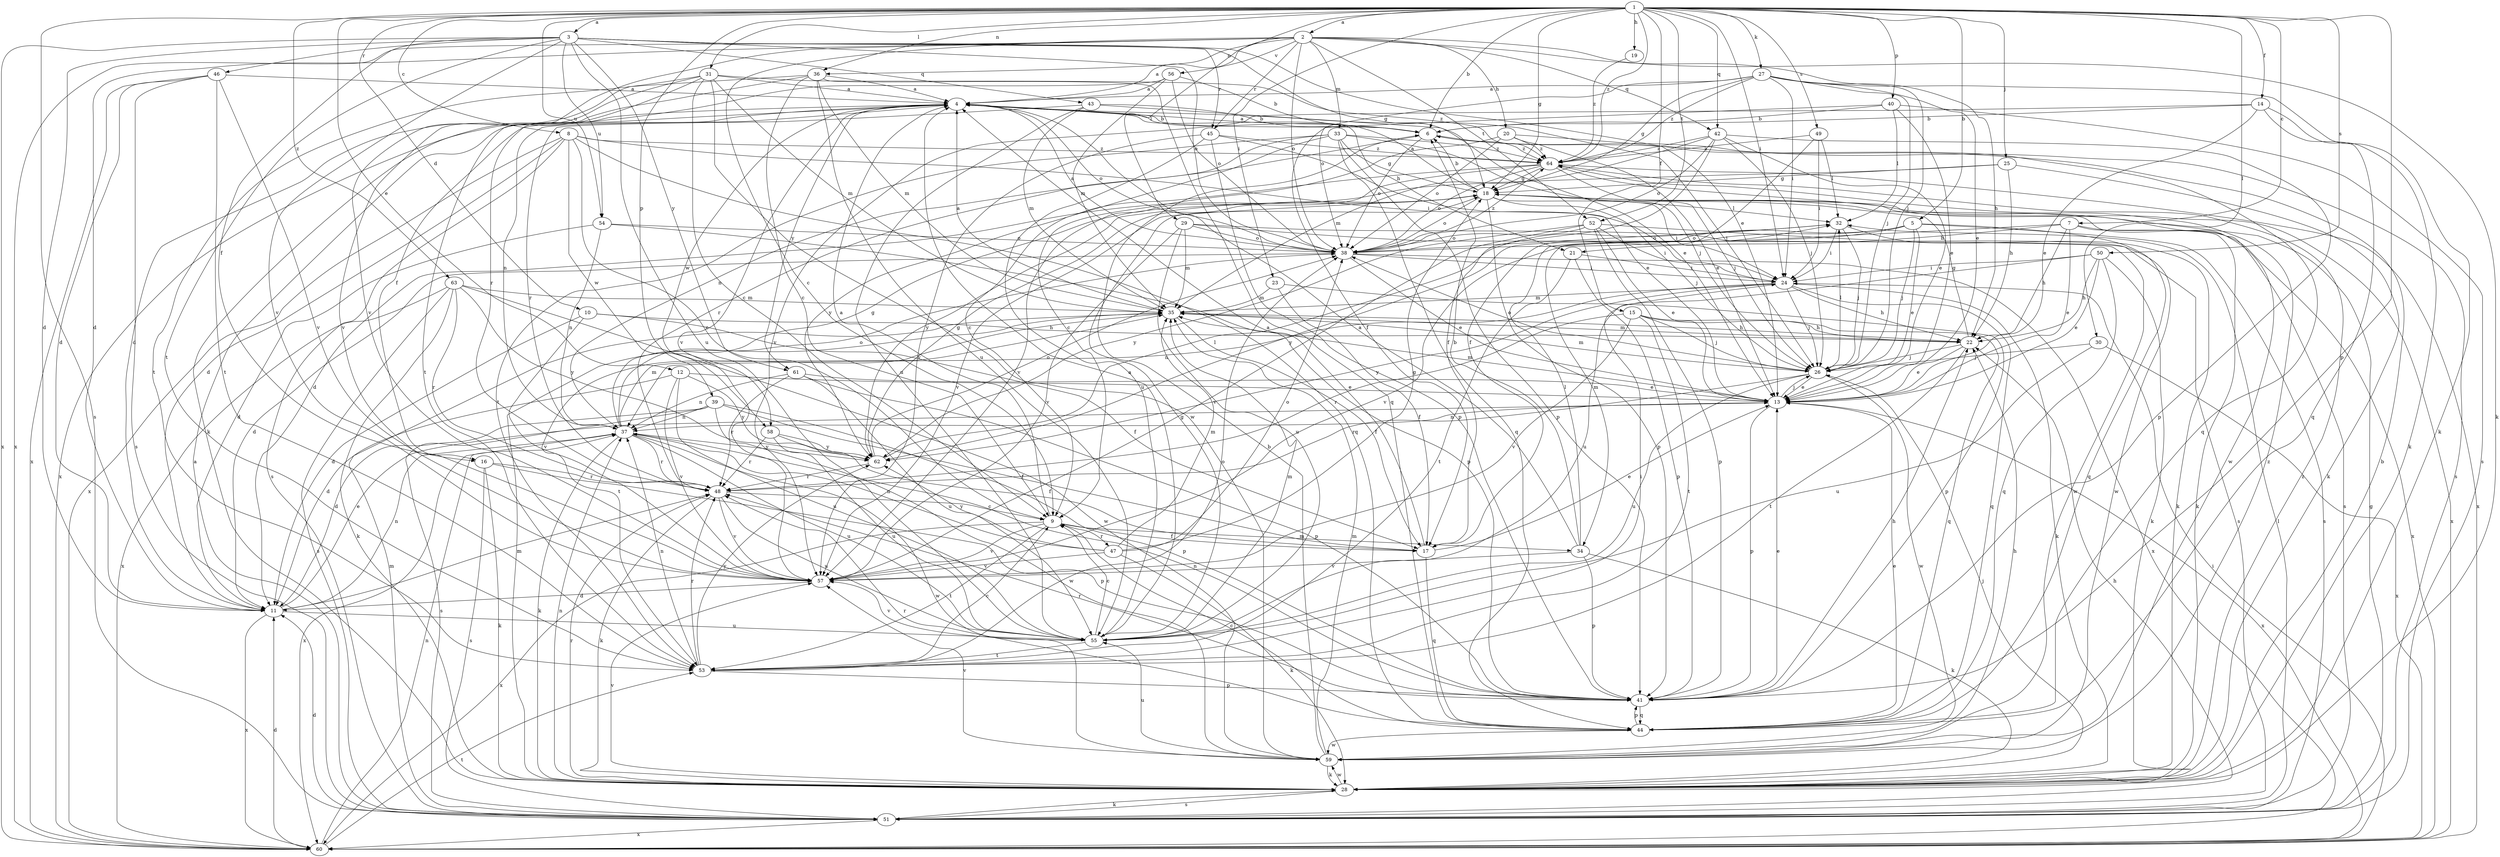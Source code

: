 strict digraph  {
	1 -> 2 [label=a];
	1 -> 3 [label=a];
	2 -> 4 [label=a];
	6 -> 4 [label=a];
	9 -> 4 [label=a];
	17 -> 4 [label=a];
	18 -> 4 [label=a];
	27 -> 4 [label=a];
	31 -> 4 [label=a];
	34 -> 4 [label=a];
	35 -> 4 [label=a];
	36 -> 4 [label=a];
	38 -> 4 [label=a];
	46 -> 4 [label=a];
	51 -> 4 [label=a];
	55 -> 4 [label=a];
	56 -> 4 [label=a];
	1 -> 5 [label=b];
	1 -> 6 [label=b];
	4 -> 6 [label=b];
	14 -> 6 [label=b];
	18 -> 6 [label=b];
	28 -> 6 [label=b];
	34 -> 6 [label=b];
	40 -> 6 [label=b];
	43 -> 6 [label=b];
	56 -> 6 [label=b];
	59 -> 6 [label=b];
	1 -> 7 [label=c];
	1 -> 8 [label=c];
	2 -> 9 [label=c];
	8 -> 9 [label=c];
	20 -> 9 [label=c];
	31 -> 9 [label=c];
	33 -> 9 [label=c];
	36 -> 9 [label=c];
	44 -> 9 [label=c];
	48 -> 9 [label=c];
	53 -> 9 [label=c];
	55 -> 9 [label=c];
	1 -> 10 [label=d];
	2 -> 11 [label=d];
	3 -> 11 [label=d];
	8 -> 11 [label=d];
	10 -> 11 [label=d];
	12 -> 11 [label=d];
	25 -> 11 [label=d];
	36 -> 11 [label=d];
	38 -> 11 [label=d];
	39 -> 11 [label=d];
	46 -> 11 [label=d];
	51 -> 11 [label=d];
	54 -> 11 [label=d];
	57 -> 11 [label=d];
	60 -> 11 [label=d];
	1 -> 12 [label=e];
	3 -> 13 [label=e];
	5 -> 13 [label=e];
	7 -> 13 [label=e];
	11 -> 13 [label=e];
	12 -> 13 [label=e];
	14 -> 13 [label=e];
	17 -> 13 [label=e];
	20 -> 13 [label=e];
	22 -> 13 [label=e];
	26 -> 13 [label=e];
	27 -> 13 [label=e];
	38 -> 13 [label=e];
	40 -> 13 [label=e];
	41 -> 13 [label=e];
	42 -> 13 [label=e];
	43 -> 13 [label=e];
	44 -> 13 [label=e];
	45 -> 13 [label=e];
	50 -> 13 [label=e];
	52 -> 13 [label=e];
	61 -> 13 [label=e];
	1 -> 14 [label=f];
	1 -> 15 [label=f];
	3 -> 16 [label=f];
	4 -> 16 [label=f];
	9 -> 17 [label=f];
	10 -> 17 [label=f];
	23 -> 17 [label=f];
	35 -> 17 [label=f];
	39 -> 17 [label=f];
	40 -> 17 [label=f];
	42 -> 17 [label=f];
	49 -> 17 [label=f];
	58 -> 17 [label=f];
	1 -> 18 [label=g];
	3 -> 18 [label=g];
	22 -> 18 [label=g];
	25 -> 18 [label=g];
	27 -> 18 [label=g];
	33 -> 18 [label=g];
	37 -> 18 [label=g];
	47 -> 18 [label=g];
	51 -> 18 [label=g];
	55 -> 18 [label=g];
	62 -> 18 [label=g];
	64 -> 18 [label=g];
	1 -> 19 [label=h];
	2 -> 20 [label=h];
	4 -> 21 [label=h];
	7 -> 21 [label=h];
	7 -> 22 [label=h];
	10 -> 22 [label=h];
	15 -> 22 [label=h];
	24 -> 22 [label=h];
	25 -> 22 [label=h];
	27 -> 22 [label=h];
	35 -> 22 [label=h];
	41 -> 22 [label=h];
	50 -> 22 [label=h];
	51 -> 22 [label=h];
	59 -> 22 [label=h];
	1 -> 23 [label=i];
	1 -> 24 [label=i];
	8 -> 24 [label=i];
	18 -> 24 [label=i];
	21 -> 24 [label=i];
	27 -> 24 [label=i];
	32 -> 24 [label=i];
	38 -> 24 [label=i];
	49 -> 24 [label=i];
	50 -> 24 [label=i];
	52 -> 24 [label=i];
	53 -> 24 [label=i];
	60 -> 24 [label=i];
	1 -> 25 [label=j];
	2 -> 26 [label=j];
	4 -> 26 [label=j];
	5 -> 26 [label=j];
	13 -> 26 [label=j];
	15 -> 26 [label=j];
	18 -> 26 [label=j];
	22 -> 26 [label=j];
	24 -> 26 [label=j];
	27 -> 26 [label=j];
	28 -> 26 [label=j];
	30 -> 26 [label=j];
	32 -> 26 [label=j];
	33 -> 26 [label=j];
	42 -> 26 [label=j];
	64 -> 26 [label=j];
	1 -> 27 [label=k];
	2 -> 28 [label=k];
	7 -> 28 [label=k];
	14 -> 28 [label=k];
	16 -> 28 [label=k];
	24 -> 28 [label=k];
	25 -> 28 [label=k];
	27 -> 28 [label=k];
	32 -> 28 [label=k];
	34 -> 28 [label=k];
	36 -> 28 [label=k];
	37 -> 28 [label=k];
	47 -> 28 [label=k];
	48 -> 28 [label=k];
	50 -> 28 [label=k];
	51 -> 28 [label=k];
	59 -> 28 [label=k];
	63 -> 28 [label=k];
	1 -> 29 [label=l];
	1 -> 30 [label=l];
	1 -> 31 [label=l];
	18 -> 32 [label=l];
	26 -> 32 [label=l];
	34 -> 32 [label=l];
	40 -> 32 [label=l];
	49 -> 32 [label=l];
	51 -> 32 [label=l];
	62 -> 32 [label=l];
	2 -> 33 [label=m];
	5 -> 34 [label=m];
	9 -> 34 [label=m];
	13 -> 35 [label=m];
	22 -> 35 [label=m];
	23 -> 35 [label=m];
	24 -> 35 [label=m];
	26 -> 35 [label=m];
	28 -> 35 [label=m];
	29 -> 35 [label=m];
	31 -> 35 [label=m];
	36 -> 35 [label=m];
	37 -> 35 [label=m];
	42 -> 35 [label=m];
	43 -> 35 [label=m];
	47 -> 35 [label=m];
	51 -> 35 [label=m];
	55 -> 35 [label=m];
	56 -> 35 [label=m];
	59 -> 35 [label=m];
	63 -> 35 [label=m];
	1 -> 36 [label=n];
	2 -> 36 [label=n];
	4 -> 37 [label=n];
	6 -> 37 [label=n];
	11 -> 37 [label=n];
	13 -> 37 [label=n];
	24 -> 37 [label=n];
	28 -> 37 [label=n];
	39 -> 37 [label=n];
	41 -> 37 [label=n];
	47 -> 37 [label=n];
	53 -> 37 [label=n];
	54 -> 37 [label=n];
	60 -> 37 [label=n];
	61 -> 37 [label=n];
	2 -> 38 [label=o];
	3 -> 38 [label=o];
	4 -> 38 [label=o];
	5 -> 38 [label=o];
	6 -> 38 [label=o];
	18 -> 38 [label=o];
	20 -> 38 [label=o];
	26 -> 38 [label=o];
	27 -> 38 [label=o];
	29 -> 38 [label=o];
	32 -> 38 [label=o];
	37 -> 38 [label=o];
	42 -> 38 [label=o];
	47 -> 38 [label=o];
	52 -> 38 [label=o];
	53 -> 38 [label=o];
	54 -> 38 [label=o];
	56 -> 38 [label=o];
	62 -> 38 [label=o];
	64 -> 38 [label=o];
	1 -> 39 [label=p];
	1 -> 40 [label=p];
	1 -> 41 [label=p];
	13 -> 41 [label=p];
	16 -> 41 [label=p];
	18 -> 41 [label=p];
	21 -> 41 [label=p];
	23 -> 41 [label=p];
	33 -> 41 [label=p];
	34 -> 41 [label=p];
	39 -> 41 [label=p];
	42 -> 41 [label=p];
	44 -> 41 [label=p];
	45 -> 41 [label=p];
	52 -> 41 [label=p];
	53 -> 41 [label=p];
	54 -> 41 [label=p];
	61 -> 41 [label=p];
	1 -> 42 [label=q];
	2 -> 42 [label=q];
	3 -> 43 [label=q];
	5 -> 44 [label=q];
	8 -> 44 [label=q];
	14 -> 44 [label=q];
	15 -> 44 [label=q];
	17 -> 44 [label=q];
	20 -> 44 [label=q];
	24 -> 44 [label=q];
	33 -> 44 [label=q];
	36 -> 44 [label=q];
	41 -> 44 [label=q];
	50 -> 44 [label=q];
	2 -> 45 [label=r];
	3 -> 45 [label=r];
	3 -> 46 [label=r];
	9 -> 47 [label=r];
	11 -> 48 [label=r];
	15 -> 48 [label=r];
	16 -> 48 [label=r];
	26 -> 48 [label=r];
	28 -> 48 [label=r];
	31 -> 48 [label=r];
	33 -> 48 [label=r];
	37 -> 48 [label=r];
	41 -> 48 [label=r];
	43 -> 48 [label=r];
	44 -> 48 [label=r];
	53 -> 48 [label=r];
	58 -> 48 [label=r];
	61 -> 48 [label=r];
	62 -> 48 [label=r];
	63 -> 48 [label=r];
	1 -> 49 [label=s];
	1 -> 50 [label=s];
	1 -> 51 [label=s];
	5 -> 51 [label=s];
	6 -> 51 [label=s];
	8 -> 51 [label=s];
	16 -> 51 [label=s];
	18 -> 51 [label=s];
	28 -> 51 [label=s];
	29 -> 51 [label=s];
	39 -> 51 [label=s];
	40 -> 51 [label=s];
	46 -> 51 [label=s];
	63 -> 51 [label=s];
	1 -> 52 [label=t];
	2 -> 52 [label=t];
	3 -> 53 [label=t];
	9 -> 53 [label=t];
	15 -> 53 [label=t];
	21 -> 53 [label=t];
	22 -> 53 [label=t];
	31 -> 53 [label=t];
	33 -> 53 [label=t];
	35 -> 53 [label=t];
	46 -> 53 [label=t];
	55 -> 53 [label=t];
	56 -> 53 [label=t];
	60 -> 53 [label=t];
	1 -> 54 [label=u];
	3 -> 54 [label=u];
	3 -> 55 [label=u];
	11 -> 55 [label=u];
	12 -> 55 [label=u];
	26 -> 55 [label=u];
	29 -> 55 [label=u];
	30 -> 55 [label=u];
	36 -> 55 [label=u];
	37 -> 55 [label=u];
	43 -> 55 [label=u];
	45 -> 55 [label=u];
	48 -> 55 [label=u];
	50 -> 55 [label=u];
	58 -> 55 [label=u];
	59 -> 55 [label=u];
	61 -> 55 [label=u];
	2 -> 56 [label=v];
	2 -> 57 [label=v];
	3 -> 57 [label=v];
	4 -> 57 [label=v];
	7 -> 57 [label=v];
	9 -> 57 [label=v];
	10 -> 57 [label=v];
	12 -> 57 [label=v];
	14 -> 57 [label=v];
	15 -> 57 [label=v];
	18 -> 57 [label=v];
	28 -> 57 [label=v];
	29 -> 57 [label=v];
	31 -> 57 [label=v];
	34 -> 57 [label=v];
	45 -> 57 [label=v];
	46 -> 57 [label=v];
	47 -> 57 [label=v];
	48 -> 57 [label=v];
	52 -> 57 [label=v];
	55 -> 57 [label=v];
	59 -> 57 [label=v];
	64 -> 57 [label=v];
	4 -> 58 [label=w];
	8 -> 58 [label=w];
	26 -> 59 [label=w];
	28 -> 59 [label=w];
	29 -> 59 [label=w];
	31 -> 59 [label=w];
	37 -> 59 [label=w];
	39 -> 59 [label=w];
	44 -> 59 [label=w];
	52 -> 59 [label=w];
	63 -> 59 [label=w];
	64 -> 59 [label=w];
	2 -> 60 [label=x];
	3 -> 60 [label=x];
	4 -> 60 [label=x];
	7 -> 60 [label=x];
	8 -> 60 [label=x];
	9 -> 60 [label=x];
	11 -> 60 [label=x];
	13 -> 60 [label=x];
	18 -> 60 [label=x];
	30 -> 60 [label=x];
	37 -> 60 [label=x];
	38 -> 60 [label=x];
	46 -> 60 [label=x];
	51 -> 60 [label=x];
	63 -> 60 [label=x];
	64 -> 60 [label=x];
	3 -> 61 [label=y];
	4 -> 61 [label=y];
	5 -> 62 [label=y];
	12 -> 62 [label=y];
	18 -> 62 [label=y];
	24 -> 62 [label=y];
	37 -> 62 [label=y];
	47 -> 62 [label=y];
	52 -> 62 [label=y];
	53 -> 62 [label=y];
	58 -> 62 [label=y];
	63 -> 62 [label=y];
	64 -> 62 [label=y];
	1 -> 63 [label=z];
	1 -> 64 [label=z];
	6 -> 64 [label=z];
	8 -> 64 [label=z];
	19 -> 64 [label=z];
	20 -> 64 [label=z];
	27 -> 64 [label=z];
	28 -> 64 [label=z];
	31 -> 64 [label=z];
	33 -> 64 [label=z];
	38 -> 64 [label=z];
	42 -> 64 [label=z];
	45 -> 64 [label=z];
	49 -> 64 [label=z];
	59 -> 64 [label=z];
}
